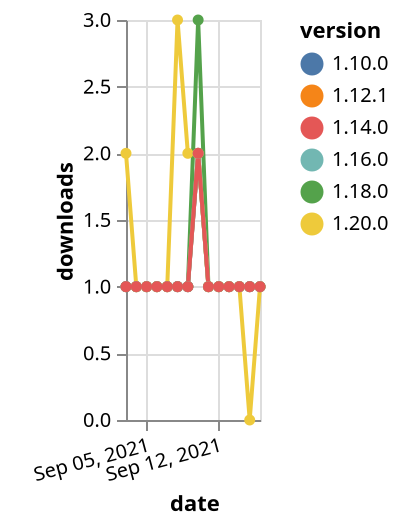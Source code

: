 {"$schema": "https://vega.github.io/schema/vega-lite/v5.json", "description": "A simple bar chart with embedded data.", "data": {"values": [{"date": "2021-09-03", "total": 226, "delta": 1, "version": "1.18.0"}, {"date": "2021-09-04", "total": 227, "delta": 1, "version": "1.18.0"}, {"date": "2021-09-05", "total": 228, "delta": 1, "version": "1.18.0"}, {"date": "2021-09-06", "total": 229, "delta": 1, "version": "1.18.0"}, {"date": "2021-09-07", "total": 230, "delta": 1, "version": "1.18.0"}, {"date": "2021-09-08", "total": 231, "delta": 1, "version": "1.18.0"}, {"date": "2021-09-09", "total": 232, "delta": 1, "version": "1.18.0"}, {"date": "2021-09-10", "total": 235, "delta": 3, "version": "1.18.0"}, {"date": "2021-09-11", "total": 236, "delta": 1, "version": "1.18.0"}, {"date": "2021-09-12", "total": 237, "delta": 1, "version": "1.18.0"}, {"date": "2021-09-13", "total": 238, "delta": 1, "version": "1.18.0"}, {"date": "2021-09-14", "total": 239, "delta": 1, "version": "1.18.0"}, {"date": "2021-09-15", "total": 240, "delta": 1, "version": "1.18.0"}, {"date": "2021-09-16", "total": 241, "delta": 1, "version": "1.18.0"}, {"date": "2021-09-03", "total": 247, "delta": 1, "version": "1.10.0"}, {"date": "2021-09-04", "total": 248, "delta": 1, "version": "1.10.0"}, {"date": "2021-09-05", "total": 249, "delta": 1, "version": "1.10.0"}, {"date": "2021-09-06", "total": 250, "delta": 1, "version": "1.10.0"}, {"date": "2021-09-07", "total": 251, "delta": 1, "version": "1.10.0"}, {"date": "2021-09-08", "total": 252, "delta": 1, "version": "1.10.0"}, {"date": "2021-09-09", "total": 253, "delta": 1, "version": "1.10.0"}, {"date": "2021-09-10", "total": 255, "delta": 2, "version": "1.10.0"}, {"date": "2021-09-11", "total": 256, "delta": 1, "version": "1.10.0"}, {"date": "2021-09-12", "total": 257, "delta": 1, "version": "1.10.0"}, {"date": "2021-09-13", "total": 258, "delta": 1, "version": "1.10.0"}, {"date": "2021-09-14", "total": 259, "delta": 1, "version": "1.10.0"}, {"date": "2021-09-15", "total": 260, "delta": 1, "version": "1.10.0"}, {"date": "2021-09-16", "total": 261, "delta": 1, "version": "1.10.0"}, {"date": "2021-09-03", "total": 197, "delta": 1, "version": "1.12.1"}, {"date": "2021-09-04", "total": 198, "delta": 1, "version": "1.12.1"}, {"date": "2021-09-05", "total": 199, "delta": 1, "version": "1.12.1"}, {"date": "2021-09-06", "total": 200, "delta": 1, "version": "1.12.1"}, {"date": "2021-09-07", "total": 201, "delta": 1, "version": "1.12.1"}, {"date": "2021-09-08", "total": 202, "delta": 1, "version": "1.12.1"}, {"date": "2021-09-09", "total": 203, "delta": 1, "version": "1.12.1"}, {"date": "2021-09-10", "total": 205, "delta": 2, "version": "1.12.1"}, {"date": "2021-09-11", "total": 206, "delta": 1, "version": "1.12.1"}, {"date": "2021-09-12", "total": 207, "delta": 1, "version": "1.12.1"}, {"date": "2021-09-13", "total": 208, "delta": 1, "version": "1.12.1"}, {"date": "2021-09-14", "total": 209, "delta": 1, "version": "1.12.1"}, {"date": "2021-09-15", "total": 210, "delta": 1, "version": "1.12.1"}, {"date": "2021-09-16", "total": 211, "delta": 1, "version": "1.12.1"}, {"date": "2021-09-03", "total": 128, "delta": 2, "version": "1.20.0"}, {"date": "2021-09-04", "total": 129, "delta": 1, "version": "1.20.0"}, {"date": "2021-09-05", "total": 130, "delta": 1, "version": "1.20.0"}, {"date": "2021-09-06", "total": 131, "delta": 1, "version": "1.20.0"}, {"date": "2021-09-07", "total": 132, "delta": 1, "version": "1.20.0"}, {"date": "2021-09-08", "total": 135, "delta": 3, "version": "1.20.0"}, {"date": "2021-09-09", "total": 137, "delta": 2, "version": "1.20.0"}, {"date": "2021-09-10", "total": 139, "delta": 2, "version": "1.20.0"}, {"date": "2021-09-11", "total": 140, "delta": 1, "version": "1.20.0"}, {"date": "2021-09-12", "total": 141, "delta": 1, "version": "1.20.0"}, {"date": "2021-09-13", "total": 142, "delta": 1, "version": "1.20.0"}, {"date": "2021-09-14", "total": 143, "delta": 1, "version": "1.20.0"}, {"date": "2021-09-15", "total": 143, "delta": 0, "version": "1.20.0"}, {"date": "2021-09-16", "total": 144, "delta": 1, "version": "1.20.0"}, {"date": "2021-09-03", "total": 162, "delta": 1, "version": "1.16.0"}, {"date": "2021-09-04", "total": 163, "delta": 1, "version": "1.16.0"}, {"date": "2021-09-05", "total": 164, "delta": 1, "version": "1.16.0"}, {"date": "2021-09-06", "total": 165, "delta": 1, "version": "1.16.0"}, {"date": "2021-09-07", "total": 166, "delta": 1, "version": "1.16.0"}, {"date": "2021-09-08", "total": 167, "delta": 1, "version": "1.16.0"}, {"date": "2021-09-09", "total": 168, "delta": 1, "version": "1.16.0"}, {"date": "2021-09-10", "total": 170, "delta": 2, "version": "1.16.0"}, {"date": "2021-09-11", "total": 171, "delta": 1, "version": "1.16.0"}, {"date": "2021-09-12", "total": 172, "delta": 1, "version": "1.16.0"}, {"date": "2021-09-13", "total": 173, "delta": 1, "version": "1.16.0"}, {"date": "2021-09-14", "total": 174, "delta": 1, "version": "1.16.0"}, {"date": "2021-09-15", "total": 175, "delta": 1, "version": "1.16.0"}, {"date": "2021-09-16", "total": 176, "delta": 1, "version": "1.16.0"}, {"date": "2021-09-03", "total": 211, "delta": 1, "version": "1.14.0"}, {"date": "2021-09-04", "total": 212, "delta": 1, "version": "1.14.0"}, {"date": "2021-09-05", "total": 213, "delta": 1, "version": "1.14.0"}, {"date": "2021-09-06", "total": 214, "delta": 1, "version": "1.14.0"}, {"date": "2021-09-07", "total": 215, "delta": 1, "version": "1.14.0"}, {"date": "2021-09-08", "total": 216, "delta": 1, "version": "1.14.0"}, {"date": "2021-09-09", "total": 217, "delta": 1, "version": "1.14.0"}, {"date": "2021-09-10", "total": 219, "delta": 2, "version": "1.14.0"}, {"date": "2021-09-11", "total": 220, "delta": 1, "version": "1.14.0"}, {"date": "2021-09-12", "total": 221, "delta": 1, "version": "1.14.0"}, {"date": "2021-09-13", "total": 222, "delta": 1, "version": "1.14.0"}, {"date": "2021-09-14", "total": 223, "delta": 1, "version": "1.14.0"}, {"date": "2021-09-15", "total": 224, "delta": 1, "version": "1.14.0"}, {"date": "2021-09-16", "total": 225, "delta": 1, "version": "1.14.0"}]}, "width": "container", "mark": {"type": "line", "point": {"filled": true}}, "encoding": {"x": {"field": "date", "type": "temporal", "timeUnit": "yearmonthdate", "title": "date", "axis": {"labelAngle": -15}}, "y": {"field": "delta", "type": "quantitative", "title": "downloads"}, "color": {"field": "version", "type": "nominal"}, "tooltip": {"field": "delta"}}}